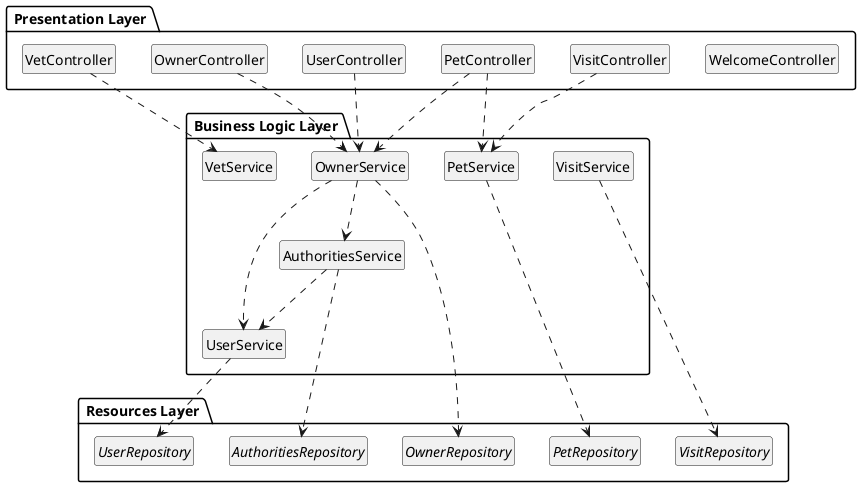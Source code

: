 @startuml

hide circle
hide members

package " Presentation Layer " as Presentation {
    class WelcomeController
    class UserController
    class OwnerController
    class PetController
    class VisitController
    class VetController
}

package " Business Logic Layer " as BusinessLogic {
    class AuthoritiesService
    class UserService
    class OwnerService
    class PetService
    class VisitService
    class VetService
}

package " Resources Layer " as Resources {
    interface AuthoritiesRepository 
    interface UserRepository 
    interface PetRepository
    interface VisitRepository
    interface OwnerRepository
}

UserController  ..> OwnerService
OwnerController ..> OwnerService
PetController ..> OwnerService
PetController ..> PetService
VisitController ..> PetService
VetController ..> VetService

AuthoritiesService ..> UserService
OwnerService ..> UserService
OwnerService ..> AuthoritiesService

OwnerService ..> OwnerRepository
UserService ..> UserRepository
AuthoritiesService ..> AuthoritiesRepository
PetService ..> PetRepository
VisitService ..> VisitRepository


@enduml
